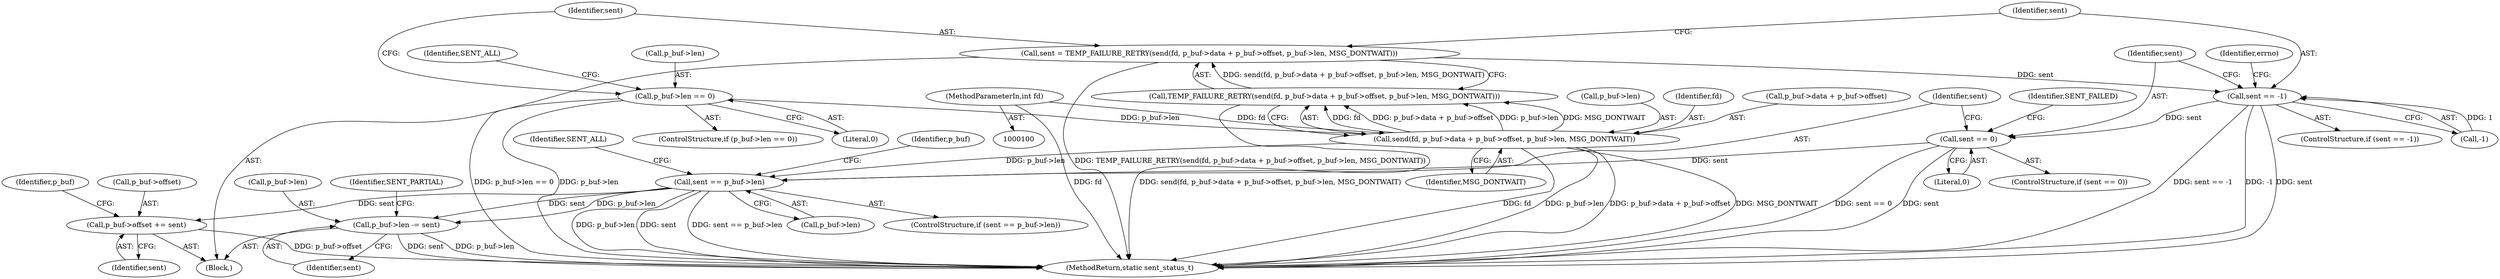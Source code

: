 digraph "0_Android_472271b153c5dc53c28beac55480a8d8434b2d5c_35@integer" {
"1000113" [label="(Call,sent = TEMP_FAILURE_RETRY(send(fd, p_buf->data + p_buf->offset, p_buf->len, MSG_DONTWAIT)))"];
"1000115" [label="(Call,TEMP_FAILURE_RETRY(send(fd, p_buf->data + p_buf->offset, p_buf->len, MSG_DONTWAIT)))"];
"1000116" [label="(Call,send(fd, p_buf->data + p_buf->offset, p_buf->len, MSG_DONTWAIT))"];
"1000101" [label="(MethodParameterIn,int fd)"];
"1000105" [label="(Call,p_buf->len == 0)"];
"1000130" [label="(Call,sent == -1)"];
"1000157" [label="(Call,sent == 0)"];
"1000163" [label="(Call,sent == p_buf->len)"];
"1000170" [label="(Call,p_buf->offset += sent)"];
"1000175" [label="(Call,p_buf->len -= sent)"];
"1000157" [label="(Call,sent == 0)"];
"1000170" [label="(Call,p_buf->offset += sent)"];
"1000116" [label="(Call,send(fd, p_buf->data + p_buf->offset, p_buf->len, MSG_DONTWAIT))"];
"1000174" [label="(Identifier,sent)"];
"1000158" [label="(Identifier,sent)"];
"1000129" [label="(ControlStructure,if (sent == -1))"];
"1000114" [label="(Identifier,sent)"];
"1000159" [label="(Literal,0)"];
"1000138" [label="(Identifier,errno)"];
"1000125" [label="(Call,p_buf->len)"];
"1000101" [label="(MethodParameterIn,int fd)"];
"1000109" [label="(Literal,0)"];
"1000105" [label="(Call,p_buf->len == 0)"];
"1000113" [label="(Call,sent = TEMP_FAILURE_RETRY(send(fd, p_buf->data + p_buf->offset, p_buf->len, MSG_DONTWAIT)))"];
"1000169" [label="(Identifier,SENT_ALL)"];
"1000181" [label="(Identifier,SENT_PARTIAL)"];
"1000115" [label="(Call,TEMP_FAILURE_RETRY(send(fd, p_buf->data + p_buf->offset, p_buf->len, MSG_DONTWAIT)))"];
"1000117" [label="(Identifier,fd)"];
"1000162" [label="(ControlStructure,if (sent == p_buf->len))"];
"1000176" [label="(Call,p_buf->len)"];
"1000128" [label="(Identifier,MSG_DONTWAIT)"];
"1000118" [label="(Call,p_buf->data + p_buf->offset)"];
"1000111" [label="(Identifier,SENT_ALL)"];
"1000172" [label="(Identifier,p_buf)"];
"1000165" [label="(Call,p_buf->len)"];
"1000104" [label="(ControlStructure,if (p_buf->len == 0))"];
"1000164" [label="(Identifier,sent)"];
"1000171" [label="(Call,p_buf->offset)"];
"1000161" [label="(Identifier,SENT_FAILED)"];
"1000163" [label="(Call,sent == p_buf->len)"];
"1000182" [label="(MethodReturn,static sent_status_t)"];
"1000106" [label="(Call,p_buf->len)"];
"1000156" [label="(ControlStructure,if (sent == 0))"];
"1000179" [label="(Identifier,sent)"];
"1000177" [label="(Identifier,p_buf)"];
"1000132" [label="(Call,-1)"];
"1000103" [label="(Block,)"];
"1000130" [label="(Call,sent == -1)"];
"1000175" [label="(Call,p_buf->len -= sent)"];
"1000131" [label="(Identifier,sent)"];
"1000113" -> "1000103"  [label="AST: "];
"1000113" -> "1000115"  [label="CFG: "];
"1000114" -> "1000113"  [label="AST: "];
"1000115" -> "1000113"  [label="AST: "];
"1000131" -> "1000113"  [label="CFG: "];
"1000113" -> "1000182"  [label="DDG: TEMP_FAILURE_RETRY(send(fd, p_buf->data + p_buf->offset, p_buf->len, MSG_DONTWAIT))"];
"1000115" -> "1000113"  [label="DDG: send(fd, p_buf->data + p_buf->offset, p_buf->len, MSG_DONTWAIT)"];
"1000113" -> "1000130"  [label="DDG: sent"];
"1000115" -> "1000116"  [label="CFG: "];
"1000116" -> "1000115"  [label="AST: "];
"1000115" -> "1000182"  [label="DDG: send(fd, p_buf->data + p_buf->offset, p_buf->len, MSG_DONTWAIT)"];
"1000116" -> "1000115"  [label="DDG: fd"];
"1000116" -> "1000115"  [label="DDG: p_buf->data + p_buf->offset"];
"1000116" -> "1000115"  [label="DDG: p_buf->len"];
"1000116" -> "1000115"  [label="DDG: MSG_DONTWAIT"];
"1000116" -> "1000128"  [label="CFG: "];
"1000117" -> "1000116"  [label="AST: "];
"1000118" -> "1000116"  [label="AST: "];
"1000125" -> "1000116"  [label="AST: "];
"1000128" -> "1000116"  [label="AST: "];
"1000116" -> "1000182"  [label="DDG: fd"];
"1000116" -> "1000182"  [label="DDG: p_buf->len"];
"1000116" -> "1000182"  [label="DDG: p_buf->data + p_buf->offset"];
"1000116" -> "1000182"  [label="DDG: MSG_DONTWAIT"];
"1000101" -> "1000116"  [label="DDG: fd"];
"1000105" -> "1000116"  [label="DDG: p_buf->len"];
"1000116" -> "1000163"  [label="DDG: p_buf->len"];
"1000101" -> "1000100"  [label="AST: "];
"1000101" -> "1000182"  [label="DDG: fd"];
"1000105" -> "1000104"  [label="AST: "];
"1000105" -> "1000109"  [label="CFG: "];
"1000106" -> "1000105"  [label="AST: "];
"1000109" -> "1000105"  [label="AST: "];
"1000111" -> "1000105"  [label="CFG: "];
"1000114" -> "1000105"  [label="CFG: "];
"1000105" -> "1000182"  [label="DDG: p_buf->len == 0"];
"1000105" -> "1000182"  [label="DDG: p_buf->len"];
"1000130" -> "1000129"  [label="AST: "];
"1000130" -> "1000132"  [label="CFG: "];
"1000131" -> "1000130"  [label="AST: "];
"1000132" -> "1000130"  [label="AST: "];
"1000138" -> "1000130"  [label="CFG: "];
"1000158" -> "1000130"  [label="CFG: "];
"1000130" -> "1000182"  [label="DDG: sent == -1"];
"1000130" -> "1000182"  [label="DDG: -1"];
"1000130" -> "1000182"  [label="DDG: sent"];
"1000132" -> "1000130"  [label="DDG: 1"];
"1000130" -> "1000157"  [label="DDG: sent"];
"1000157" -> "1000156"  [label="AST: "];
"1000157" -> "1000159"  [label="CFG: "];
"1000158" -> "1000157"  [label="AST: "];
"1000159" -> "1000157"  [label="AST: "];
"1000161" -> "1000157"  [label="CFG: "];
"1000164" -> "1000157"  [label="CFG: "];
"1000157" -> "1000182"  [label="DDG: sent == 0"];
"1000157" -> "1000182"  [label="DDG: sent"];
"1000157" -> "1000163"  [label="DDG: sent"];
"1000163" -> "1000162"  [label="AST: "];
"1000163" -> "1000165"  [label="CFG: "];
"1000164" -> "1000163"  [label="AST: "];
"1000165" -> "1000163"  [label="AST: "];
"1000169" -> "1000163"  [label="CFG: "];
"1000172" -> "1000163"  [label="CFG: "];
"1000163" -> "1000182"  [label="DDG: sent"];
"1000163" -> "1000182"  [label="DDG: sent == p_buf->len"];
"1000163" -> "1000182"  [label="DDG: p_buf->len"];
"1000163" -> "1000170"  [label="DDG: sent"];
"1000163" -> "1000175"  [label="DDG: sent"];
"1000163" -> "1000175"  [label="DDG: p_buf->len"];
"1000170" -> "1000103"  [label="AST: "];
"1000170" -> "1000174"  [label="CFG: "];
"1000171" -> "1000170"  [label="AST: "];
"1000174" -> "1000170"  [label="AST: "];
"1000177" -> "1000170"  [label="CFG: "];
"1000170" -> "1000182"  [label="DDG: p_buf->offset"];
"1000175" -> "1000103"  [label="AST: "];
"1000175" -> "1000179"  [label="CFG: "];
"1000176" -> "1000175"  [label="AST: "];
"1000179" -> "1000175"  [label="AST: "];
"1000181" -> "1000175"  [label="CFG: "];
"1000175" -> "1000182"  [label="DDG: sent"];
"1000175" -> "1000182"  [label="DDG: p_buf->len"];
}
